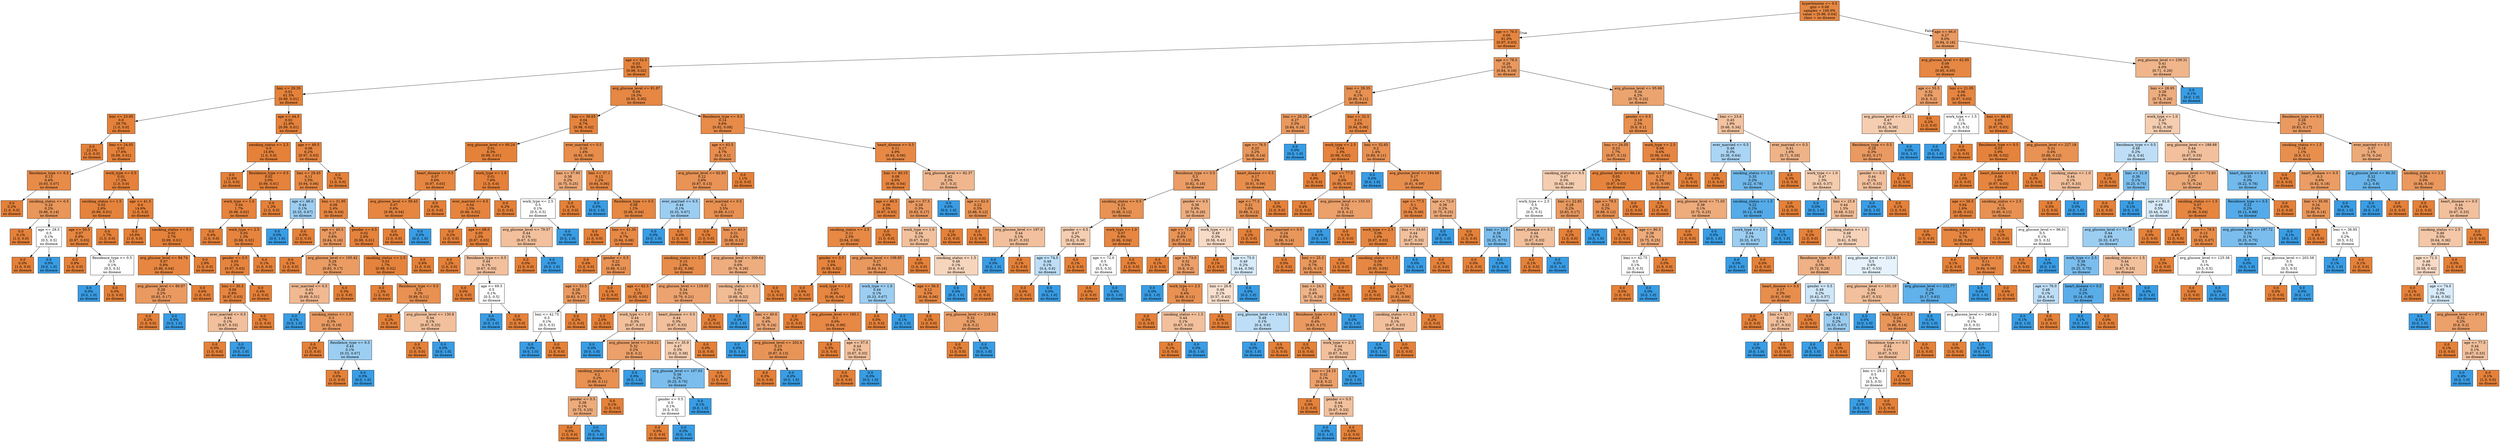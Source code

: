 digraph Tree {
node [shape=box, style="filled", color="black"] ;
0 [label="hypertension <= 0.5\ngini = 0.08\nsamples = 100.0%\nvalue = [0.96, 0.04]\nclass = no disease", fillcolor="#e68742"] ;
1 [label="age <= 70.5\n0.06\n91.0%\n[0.97, 0.03]\nno disease", fillcolor="#e6853f"] ;
0 -> 1 [labeldistance=2.5, labelangle=45, headlabel="True"] ;
2 [label="age <= 52.5\n0.03\n80.8%\n[0.98, 0.02]\nno disease", fillcolor="#e5833c"] ;
1 -> 2 ;
3 [label="bmi <= 29.35\n0.01\n61.5%\n[0.99, 0.01]\nno disease", fillcolor="#e5823a"] ;
2 -> 3 ;
4 [label="bmi <= 23.95\n0.0\n39.7%\n[1.0, 0.0]\nno disease", fillcolor="#e58139"] ;
3 -> 4 ;
5 [label="0.0\n22.1%\n[1.0, 0.0]\nno disease", fillcolor="#e58139"] ;
4 -> 5 ;
6 [label="bmi <= 24.05\n0.01\n17.6%\n[0.99, 0.01]\nno disease", fillcolor="#e5823a"] ;
4 -> 6 ;
7 [label="Residence_type <= 0.5\n0.13\n0.4%\n[0.93, 0.07]\nno disease", fillcolor="#e78b48"] ;
6 -> 7 ;
8 [label="0.0\n0.2%\n[1.0, 0.0]\nno disease", fillcolor="#e58139"] ;
7 -> 8 ;
9 [label="smoking_status <= 0.5\n0.24\n0.2%\n[0.86, 0.14]\nno disease", fillcolor="#e9965a"] ;
7 -> 9 ;
10 [label="0.0\n0.1%\n[1.0, 0.0]\nno disease", fillcolor="#e58139"] ;
9 -> 10 ;
11 [label="age <= 28.5\n0.5\n0.1%\n[0.5, 0.5]\nno disease", fillcolor="#ffffff"] ;
9 -> 11 ;
12 [label="0.0\n0.0%\n[1.0, 0.0]\nno disease", fillcolor="#e58139"] ;
11 -> 12 ;
13 [label="0.0\n0.0%\n[0.0, 1.0]\nno disease", fillcolor="#399de5"] ;
11 -> 13 ;
14 [label="work_type <= 0.5\n0.01\n17.2%\n[1.0, 0.0]\nno disease", fillcolor="#e5813a"] ;
6 -> 14 ;
15 [label="smoking_status <= 1.5\n0.02\n2.6%\n[0.99, 0.01]\nno disease", fillcolor="#e5833c"] ;
14 -> 15 ;
16 [label="age <= 50.5\n0.07\n0.9%\n[0.97, 0.03]\nno disease", fillcolor="#e68640"] ;
15 -> 16 ;
17 [label="0.0\n0.8%\n[1.0, 0.0]\nno disease", fillcolor="#e58139"] ;
16 -> 17 ;
18 [label="Residence_type <= 0.5\n0.5\n0.1%\n[0.5, 0.5]\nno disease", fillcolor="#ffffff"] ;
16 -> 18 ;
19 [label="0.0\n0.0%\n[0.0, 1.0]\nno disease", fillcolor="#399de5"] ;
18 -> 19 ;
20 [label="0.0\n0.0%\n[1.0, 0.0]\nno disease", fillcolor="#e58139"] ;
18 -> 20 ;
21 [label="0.0\n1.7%\n[1.0, 0.0]\nno disease", fillcolor="#e58139"] ;
15 -> 21 ;
22 [label="age <= 41.5\n0.0\n14.6%\n[1.0, 0.0]\nno disease", fillcolor="#e58139"] ;
14 -> 22 ;
23 [label="0.0\n10.9%\n[1.0, 0.0]\nno disease", fillcolor="#e58139"] ;
22 -> 23 ;
24 [label="smoking_status <= 0.5\n0.02\n3.7%\n[0.99, 0.01]\nno disease", fillcolor="#e5823b"] ;
22 -> 24 ;
25 [label="avg_glucose_level <= 84.74\n0.07\n0.8%\n[0.96, 0.04]\nno disease", fillcolor="#e68641"] ;
24 -> 25 ;
26 [label="avg_glucose_level <= 80.07\n0.28\n0.2%\n[0.83, 0.17]\nno disease", fillcolor="#ea9a61"] ;
25 -> 26 ;
27 [label="0.0\n0.2%\n[1.0, 0.0]\nno disease", fillcolor="#e58139"] ;
26 -> 27 ;
28 [label="0.0\n0.0%\n[0.0, 1.0]\nno disease", fillcolor="#399de5"] ;
26 -> 28 ;
29 [label="0.0\n0.6%\n[1.0, 0.0]\nno disease", fillcolor="#e58139"] ;
25 -> 29 ;
30 [label="0.0\n2.9%\n[1.0, 0.0]\nno disease", fillcolor="#e58139"] ;
24 -> 30 ;
31 [label="age <= 44.5\n0.02\n21.8%\n[0.99, 0.01]\nno disease", fillcolor="#e5823b"] ;
3 -> 31 ;
32 [label="smoking_status <= 2.5\n0.0\n15.6%\n[1.0, 0.0]\nno disease", fillcolor="#e58139"] ;
31 -> 32 ;
33 [label="0.0\n12.6%\n[1.0, 0.0]\nno disease", fillcolor="#e58139"] ;
32 -> 33 ;
34 [label="Residence_type <= 0.5\n0.02\n3.0%\n[0.99, 0.01]\nno disease", fillcolor="#e5823b"] ;
32 -> 34 ;
35 [label="work_type <= 1.0\n0.04\n1.7%\n[0.98, 0.02]\nno disease", fillcolor="#e6833d"] ;
34 -> 35 ;
36 [label="0.0\n0.4%\n[1.0, 0.0]\nno disease", fillcolor="#e58139"] ;
35 -> 36 ;
37 [label="work_type <= 2.5\n0.05\n1.3%\n[0.98, 0.02]\nno disease", fillcolor="#e6843e"] ;
35 -> 37 ;
38 [label="gender <= 0.5\n0.05\n1.2%\n[0.97, 0.03]\nno disease", fillcolor="#e6843e"] ;
37 -> 38 ;
39 [label="bmi <= 30.3\n0.06\n0.8%\n[0.97, 0.03]\nno disease", fillcolor="#e68540"] ;
38 -> 39 ;
40 [label="ever_married <= 0.5\n0.44\n0.1%\n[0.67, 0.33]\nno disease", fillcolor="#f2c09c"] ;
39 -> 40 ;
41 [label="0.0\n0.0%\n[1.0, 0.0]\nno disease", fillcolor="#e58139"] ;
40 -> 41 ;
42 [label="0.0\n0.0%\n[0.0, 1.0]\nno disease", fillcolor="#399de5"] ;
40 -> 42 ;
43 [label="0.0\n0.7%\n[1.0, 0.0]\nno disease", fillcolor="#e58139"] ;
39 -> 43 ;
44 [label="0.0\n0.4%\n[1.0, 0.0]\nno disease", fillcolor="#e58139"] ;
38 -> 44 ;
45 [label="0.0\n0.1%\n[1.0, 0.0]\nno disease", fillcolor="#e58139"] ;
37 -> 45 ;
46 [label="0.0\n1.3%\n[1.0, 0.0]\nno disease", fillcolor="#e58139"] ;
34 -> 46 ;
47 [label="age <= 49.5\n0.06\n6.2%\n[0.97, 0.03]\nno disease", fillcolor="#e6853f"] ;
31 -> 47 ;
48 [label="bmi <= 29.45\n0.11\n3.5%\n[0.94, 0.06]\nno disease", fillcolor="#e78945"] ;
47 -> 48 ;
49 [label="age <= 46.0\n0.44\n0.1%\n[0.33, 0.67]\nno disease", fillcolor="#9ccef2"] ;
48 -> 49 ;
50 [label="0.0\n0.0%\n[0.0, 1.0]\nno disease", fillcolor="#399de5"] ;
49 -> 50 ;
51 [label="0.0\n0.0%\n[1.0, 0.0]\nno disease", fillcolor="#e58139"] ;
49 -> 51 ;
52 [label="bmi <= 31.95\n0.08\n3.4%\n[0.96, 0.04]\nno disease", fillcolor="#e68742"] ;
48 -> 52 ;
53 [label="age <= 45.5\n0.27\n0.8%\n[0.84, 0.16]\nno disease", fillcolor="#ea995f"] ;
52 -> 53 ;
54 [label="0.0\n0.1%\n[1.0, 0.0]\nno disease", fillcolor="#e58139"] ;
53 -> 54 ;
55 [label="avg_glucose_level <= 105.42\n0.29\n0.7%\n[0.83, 0.17]\nno disease", fillcolor="#ea9c63"] ;
53 -> 55 ;
56 [label="ever_married <= 0.5\n0.43\n0.4%\n[0.69, 0.31]\nno disease", fillcolor="#f1b991"] ;
55 -> 56 ;
57 [label="0.0\n0.1%\n[0.0, 1.0]\nno disease", fillcolor="#399de5"] ;
56 -> 57 ;
58 [label="smoking_status <= 1.5\n0.3\n0.3%\n[0.82, 0.18]\nno disease", fillcolor="#eb9d65"] ;
56 -> 58 ;
59 [label="0.0\n0.2%\n[1.0, 0.0]\nno disease", fillcolor="#e58139"] ;
58 -> 59 ;
60 [label="Residence_type <= 0.5\n0.44\n0.1%\n[0.33, 0.67]\nno disease", fillcolor="#9ccef2"] ;
58 -> 60 ;
61 [label="0.0\n0.0%\n[1.0, 0.0]\nno disease", fillcolor="#e58139"] ;
60 -> 61 ;
62 [label="0.0\n0.0%\n[0.0, 1.0]\nno disease", fillcolor="#399de5"] ;
60 -> 62 ;
63 [label="0.0\n0.3%\n[1.0, 0.0]\nno disease", fillcolor="#e58139"] ;
55 -> 63 ;
64 [label="gender <= 0.5\n0.02\n2.6%\n[0.99, 0.01]\nno disease", fillcolor="#e5823b"] ;
52 -> 64 ;
65 [label="smoking_status <= 2.5\n0.03\n1.7%\n[0.98, 0.02]\nno disease", fillcolor="#e5833c"] ;
64 -> 65 ;
66 [label="0.0\n1.3%\n[1.0, 0.0]\nno disease", fillcolor="#e58139"] ;
65 -> 66 ;
67 [label="Residence_type <= 0.5\n0.2\n0.3%\n[0.89, 0.11]\nno disease", fillcolor="#e89152"] ;
65 -> 67 ;
68 [label="0.0\n0.2%\n[1.0, 0.0]\nno disease", fillcolor="#e58139"] ;
67 -> 68 ;
69 [label="avg_glucose_level <= 130.8\n0.44\n0.1%\n[0.67, 0.33]\nno disease", fillcolor="#f2c09c"] ;
67 -> 69 ;
70 [label="0.0\n0.1%\n[1.0, 0.0]\nno disease", fillcolor="#e58139"] ;
69 -> 70 ;
71 [label="0.0\n0.0%\n[0.0, 1.0]\nno disease", fillcolor="#399de5"] ;
69 -> 71 ;
72 [label="0.0\n0.9%\n[1.0, 0.0]\nno disease", fillcolor="#e58139"] ;
64 -> 72 ;
73 [label="0.0\n2.7%\n[1.0, 0.0]\nno disease", fillcolor="#e58139"] ;
47 -> 73 ;
74 [label="avg_glucose_level <= 91.87\n0.09\n19.3%\n[0.95, 0.05]\nno disease", fillcolor="#e68743"] ;
2 -> 74 ;
75 [label="bmi <= 36.65\n0.04\n9.7%\n[0.98, 0.02]\nno disease", fillcolor="#e6843d"] ;
74 -> 75 ;
76 [label="avg_glucose_level <= 60.24\n0.01\n8.3%\n[0.99, 0.01]\nno disease", fillcolor="#e5823a"] ;
75 -> 76 ;
77 [label="heart_disease <= 0.5\n0.07\n0.6%\n[0.97, 0.03]\nno disease", fillcolor="#e68640"] ;
76 -> 77 ;
78 [label="avg_glucose_level <= 59.43\n0.07\n0.6%\n[0.96, 0.04]\nno disease", fillcolor="#e68640"] ;
77 -> 78 ;
79 [label="0.0\n0.6%\n[1.0, 0.0]\nno disease", fillcolor="#e58139"] ;
78 -> 79 ;
80 [label="0.0\n0.0%\n[0.0, 1.0]\nno disease", fillcolor="#399de5"] ;
78 -> 80 ;
81 [label="0.0\n0.0%\n[1.0, 0.0]\nno disease", fillcolor="#e58139"] ;
77 -> 81 ;
82 [label="work_type <= 1.0\n0.01\n7.6%\n[1.0, 0.0]\nno disease", fillcolor="#e5813a"] ;
76 -> 82 ;
83 [label="ever_married <= 0.5\n0.04\n1.5%\n[0.98, 0.02]\nno disease", fillcolor="#e6843e"] ;
82 -> 83 ;
84 [label="0.0\n0.2%\n[1.0, 0.0]\nno disease", fillcolor="#e58139"] ;
83 -> 84 ;
85 [label="age <= 68.0\n0.05\n1.3%\n[0.97, 0.03]\nno disease", fillcolor="#e6843e"] ;
83 -> 85 ;
86 [label="0.0\n1.2%\n[1.0, 0.0]\nno disease", fillcolor="#e58139"] ;
85 -> 86 ;
87 [label="Residence_type <= 0.5\n0.44\n0.1%\n[0.67, 0.33]\nno disease", fillcolor="#f2c09c"] ;
85 -> 87 ;
88 [label="0.0\n0.0%\n[1.0, 0.0]\nno disease", fillcolor="#e58139"] ;
87 -> 88 ;
89 [label="age <= 69.5\n0.5\n0.1%\n[0.5, 0.5]\nno disease", fillcolor="#ffffff"] ;
87 -> 89 ;
90 [label="0.0\n0.0%\n[0.0, 1.0]\nno disease", fillcolor="#399de5"] ;
89 -> 90 ;
91 [label="0.0\n0.0%\n[1.0, 0.0]\nno disease", fillcolor="#e58139"] ;
89 -> 91 ;
92 [label="0.0\n6.2%\n[1.0, 0.0]\nno disease", fillcolor="#e58139"] ;
82 -> 92 ;
93 [label="ever_married <= 0.5\n0.16\n1.4%\n[0.91, 0.09]\nno disease", fillcolor="#e88d4c"] ;
75 -> 93 ;
94 [label="bmi <= 37.95\n0.38\n0.2%\n[0.75, 0.25]\nno disease", fillcolor="#eeab7b"] ;
93 -> 94 ;
95 [label="work_type <= 2.5\n0.5\n0.1%\n[0.5, 0.5]\nno disease", fillcolor="#ffffff"] ;
94 -> 95 ;
96 [label="avg_glucose_level <= 79.57\n0.44\n0.1%\n[0.67, 0.33]\nno disease", fillcolor="#f2c09c"] ;
95 -> 96 ;
97 [label="0.0\n0.0%\n[1.0, 0.0]\nno disease", fillcolor="#e58139"] ;
96 -> 97 ;
98 [label="0.0\n0.0%\n[0.0, 1.0]\nno disease", fillcolor="#399de5"] ;
96 -> 98 ;
99 [label="0.0\n0.0%\n[0.0, 1.0]\nno disease", fillcolor="#399de5"] ;
95 -> 99 ;
100 [label="0.0\n0.1%\n[1.0, 0.0]\nno disease", fillcolor="#e58139"] ;
94 -> 100 ;
101 [label="bmi <= 37.1\n0.12\n1.2%\n[0.94, 0.06]\nno disease", fillcolor="#e78946"] ;
93 -> 101 ;
102 [label="0.0\n0.0%\n[0.0, 1.0]\nno disease", fillcolor="#399de5"] ;
101 -> 102 ;
103 [label="Residence_type <= 0.5\n0.08\n1.2%\n[0.96, 0.04]\nno disease", fillcolor="#e68742"] ;
101 -> 103 ;
104 [label="0.0\n0.4%\n[1.0, 0.0]\nno disease", fillcolor="#e58139"] ;
103 -> 104 ;
105 [label="bmi <= 41.35\n0.1\n0.7%\n[0.94, 0.06]\nno disease", fillcolor="#e78845"] ;
103 -> 105 ;
106 [label="0.0\n0.4%\n[1.0, 0.0]\nno disease", fillcolor="#e58139"] ;
105 -> 106 ;
107 [label="gender <= 0.5\n0.22\n0.4%\n[0.88, 0.12]\nno disease", fillcolor="#e99355"] ;
105 -> 107 ;
108 [label="age <= 53.5\n0.28\n0.3%\n[0.83, 0.17]\nno disease", fillcolor="#ea9a61"] ;
107 -> 108 ;
109 [label="bmi <= 42.75\n0.5\n0.1%\n[0.5, 0.5]\nno disease", fillcolor="#ffffff"] ;
108 -> 109 ;
110 [label="0.0\n0.0%\n[0.0, 1.0]\nno disease", fillcolor="#399de5"] ;
109 -> 110 ;
111 [label="0.0\n0.0%\n[1.0, 0.0]\nno disease", fillcolor="#e58139"] ;
109 -> 111 ;
112 [label="0.0\n0.2%\n[1.0, 0.0]\nno disease", fillcolor="#e58139"] ;
108 -> 112 ;
113 [label="0.0\n0.1%\n[1.0, 0.0]\nno disease", fillcolor="#e58139"] ;
107 -> 113 ;
114 [label="Residence_type <= 0.5\n0.14\n9.6%\n[0.92, 0.08]\nno disease", fillcolor="#e78b49"] ;
74 -> 114 ;
115 [label="age <= 63.5\n0.17\n4.7%\n[0.9, 0.1]\nno disease", fillcolor="#e88e4e"] ;
114 -> 115 ;
116 [label="avg_glucose_level <= 92.93\n0.22\n3.6%\n[0.87, 0.13]\nno disease", fillcolor="#e99356"] ;
115 -> 116 ;
117 [label="ever_married <= 0.5\n0.44\n0.1%\n[0.33, 0.67]\nno disease", fillcolor="#9ccef2"] ;
116 -> 117 ;
118 [label="0.0\n0.0%\n[0.0, 1.0]\nno disease", fillcolor="#399de5"] ;
117 -> 118 ;
119 [label="0.0\n0.0%\n[1.0, 0.0]\nno disease", fillcolor="#e58139"] ;
117 -> 119 ;
120 [label="ever_married <= 0.5\n0.2\n3.5%\n[0.89, 0.11]\nno disease", fillcolor="#e89152"] ;
116 -> 120 ;
121 [label="0.0\n0.1%\n[1.0, 0.0]\nno disease", fillcolor="#e58139"] ;
120 -> 121 ;
122 [label="bmi <= 40.3\n0.21\n3.4%\n[0.88, 0.12]\nno disease", fillcolor="#e89254"] ;
120 -> 122 ;
123 [label="smoking_status <= 2.5\n0.15\n2.8%\n[0.92, 0.08]\nno disease", fillcolor="#e78c4a"] ;
122 -> 123 ;
124 [label="age <= 62.5\n0.1\n2.3%\n[0.95, 0.05]\nno disease", fillcolor="#e78844"] ;
123 -> 124 ;
125 [label="0.0\n2.0%\n[1.0, 0.0]\nno disease", fillcolor="#e58139"] ;
124 -> 125 ;
126 [label="work_type <= 1.0\n0.44\n0.3%\n[0.67, 0.33]\nno disease", fillcolor="#f2c09c"] ;
124 -> 126 ;
127 [label="0.0\n0.0%\n[0.0, 1.0]\nno disease", fillcolor="#399de5"] ;
126 -> 127 ;
128 [label="avg_glucose_level <= 216.21\n0.32\n0.2%\n[0.8, 0.2]\nno disease", fillcolor="#eca06a"] ;
126 -> 128 ;
129 [label="smoking_status <= 1.5\n0.2\n0.2%\n[0.89, 0.11]\nno disease", fillcolor="#e89152"] ;
128 -> 129 ;
130 [label="gender <= 0.5\n0.38\n0.1%\n[0.75, 0.25]\nno disease", fillcolor="#eeab7b"] ;
129 -> 130 ;
131 [label="0.0\n0.0%\n[1.0, 0.0]\nno disease", fillcolor="#e58139"] ;
130 -> 131 ;
132 [label="0.0\n0.0%\n[0.0, 1.0]\nno disease", fillcolor="#399de5"] ;
130 -> 132 ;
133 [label="0.0\n0.1%\n[1.0, 0.0]\nno disease", fillcolor="#e58139"] ;
129 -> 133 ;
134 [label="0.0\n0.0%\n[0.0, 1.0]\nno disease", fillcolor="#399de5"] ;
128 -> 134 ;
135 [label="avg_glucose_level <= 119.65\n0.34\n0.5%\n[0.79, 0.21]\nno disease", fillcolor="#eca36f"] ;
123 -> 135 ;
136 [label="heart_disease <= 0.5\n0.44\n0.3%\n[0.67, 0.33]\nno disease", fillcolor="#f2c09c"] ;
135 -> 136 ;
137 [label="bmi <= 35.9\n0.47\n0.3%\n[0.62, 0.38]\nno disease", fillcolor="#f5cdb0"] ;
136 -> 137 ;
138 [label="avg_glucose_level <= 107.03\n0.38\n0.2%\n[0.25, 0.75]\nno disease", fillcolor="#7bbeee"] ;
137 -> 138 ;
139 [label="gender <= 0.5\n0.5\n0.1%\n[0.5, 0.5]\nno disease", fillcolor="#ffffff"] ;
138 -> 139 ;
140 [label="0.0\n0.0%\n[1.0, 0.0]\nno disease", fillcolor="#e58139"] ;
139 -> 140 ;
141 [label="0.0\n0.0%\n[0.0, 1.0]\nno disease", fillcolor="#399de5"] ;
139 -> 141 ;
142 [label="0.0\n0.1%\n[0.0, 1.0]\nno disease", fillcolor="#399de5"] ;
138 -> 142 ;
143 [label="0.0\n0.1%\n[1.0, 0.0]\nno disease", fillcolor="#e58139"] ;
137 -> 143 ;
144 [label="0.0\n0.0%\n[1.0, 0.0]\nno disease", fillcolor="#e58139"] ;
136 -> 144 ;
145 [label="0.0\n0.2%\n[1.0, 0.0]\nno disease", fillcolor="#e58139"] ;
135 -> 145 ;
146 [label="avg_glucose_level <= 209.64\n0.39\n0.6%\n[0.74, 0.26]\nno disease", fillcolor="#eead7f"] ;
122 -> 146 ;
147 [label="smoking_status <= 0.5\n0.43\n0.5%\n[0.68, 0.32]\nno disease", fillcolor="#f1bb94"] ;
146 -> 147 ;
148 [label="0.0\n0.0%\n[0.0, 1.0]\nno disease", fillcolor="#399de5"] ;
147 -> 148 ;
149 [label="bmi <= 40.6\n0.36\n0.4%\n[0.76, 0.24]\nno disease", fillcolor="#eda876"] ;
147 -> 149 ;
150 [label="0.0\n0.0%\n[0.0, 1.0]\nno disease", fillcolor="#399de5"] ;
149 -> 150 ;
151 [label="avg_glucose_level <= 203.4\n0.23\n0.4%\n[0.87, 0.13]\nno disease", fillcolor="#e99457"] ;
149 -> 151 ;
152 [label="0.0\n0.3%\n[1.0, 0.0]\nno disease", fillcolor="#e58139"] ;
151 -> 152 ;
153 [label="0.0\n0.0%\n[0.0, 1.0]\nno disease", fillcolor="#399de5"] ;
151 -> 153 ;
154 [label="0.0\n0.1%\n[1.0, 0.0]\nno disease", fillcolor="#e58139"] ;
146 -> 154 ;
155 [label="0.0\n1.1%\n[1.0, 0.0]\nno disease", fillcolor="#e58139"] ;
115 -> 155 ;
156 [label="heart_disease <= 0.5\n0.11\n4.9%\n[0.94, 0.06]\nno disease", fillcolor="#e78945"] ;
114 -> 156 ;
157 [label="bmi <= 40.15\n0.08\n4.6%\n[0.96, 0.04]\nno disease", fillcolor="#e68641"] ;
156 -> 157 ;
158 [label="age <= 60.5\n0.06\n4.3%\n[0.97, 0.03]\nno disease", fillcolor="#e6853f"] ;
157 -> 158 ;
159 [label="smoking_status <= 2.5\n0.11\n2.3%\n[0.94, 0.06]\nno disease", fillcolor="#e78945"] ;
158 -> 159 ;
160 [label="gender <= 0.5\n0.04\n1.6%\n[0.98, 0.02]\nno disease", fillcolor="#e6843d"] ;
159 -> 160 ;
161 [label="0.0\n0.8%\n[1.0, 0.0]\nno disease", fillcolor="#e58139"] ;
160 -> 161 ;
162 [label="work_type <= 1.0\n0.07\n0.8%\n[0.96, 0.04]\nno disease", fillcolor="#e68641"] ;
160 -> 162 ;
163 [label="0.0\n0.2%\n[1.0, 0.0]\nno disease", fillcolor="#e58139"] ;
162 -> 163 ;
164 [label="avg_glucose_level <= 195.1\n0.1\n0.6%\n[0.94, 0.06]\nno disease", fillcolor="#e78845"] ;
162 -> 164 ;
165 [label="0.0\n0.5%\n[1.0, 0.0]\nno disease", fillcolor="#e58139"] ;
164 -> 165 ;
166 [label="age <= 57.0\n0.44\n0.1%\n[0.67, 0.33]\nno disease", fillcolor="#f2c09c"] ;
164 -> 166 ;
167 [label="0.0\n0.0%\n[1.0, 0.0]\nno disease", fillcolor="#e58139"] ;
166 -> 167 ;
168 [label="0.0\n0.0%\n[0.0, 1.0]\nno disease", fillcolor="#399de5"] ;
166 -> 168 ;
169 [label="avg_glucose_level <= 108.85\n0.27\n0.6%\n[0.84, 0.16]\nno disease", fillcolor="#ea995e"] ;
159 -> 169 ;
170 [label="work_type <= 1.0\n0.44\n0.1%\n[0.33, 0.67]\nno disease", fillcolor="#9ccef2"] ;
169 -> 170 ;
171 [label="0.0\n0.0%\n[1.0, 0.0]\nno disease", fillcolor="#e58139"] ;
170 -> 171 ;
172 [label="0.0\n0.1%\n[0.0, 1.0]\nno disease", fillcolor="#399de5"] ;
170 -> 172 ;
173 [label="age <= 56.5\n0.12\n0.5%\n[0.94, 0.06]\nno disease", fillcolor="#e78946"] ;
169 -> 173 ;
174 [label="0.0\n0.3%\n[1.0, 0.0]\nno disease", fillcolor="#e58139"] ;
173 -> 174 ;
175 [label="avg_glucose_level <= 218.94\n0.32\n0.2%\n[0.8, 0.2]\nno disease", fillcolor="#eca06a"] ;
173 -> 175 ;
176 [label="0.0\n0.2%\n[1.0, 0.0]\nno disease", fillcolor="#e58139"] ;
175 -> 176 ;
177 [label="0.0\n0.0%\n[0.0, 1.0]\nno disease", fillcolor="#399de5"] ;
175 -> 177 ;
178 [label="0.0\n2.0%\n[1.0, 0.0]\nno disease", fillcolor="#e58139"] ;
158 -> 178 ;
179 [label="age <= 57.5\n0.28\n0.3%\n[0.83, 0.17]\nno disease", fillcolor="#ea9a61"] ;
157 -> 179 ;
180 [label="work_type <= 1.0\n0.44\n0.1%\n[0.67, 0.33]\nno disease", fillcolor="#f2c09c"] ;
179 -> 180 ;
181 [label="0.0\n0.0%\n[1.0, 0.0]\nno disease", fillcolor="#e58139"] ;
180 -> 181 ;
182 [label="smoking_status <= 1.5\n0.48\n0.1%\n[0.6, 0.4]\nno disease", fillcolor="#f6d5bd"] ;
180 -> 182 ;
183 [label="0.0\n0.0%\n[0.0, 1.0]\nno disease", fillcolor="#399de5"] ;
182 -> 183 ;
184 [label="0.0\n0.0%\n[1.0, 0.0]\nno disease", fillcolor="#e58139"] ;
182 -> 184 ;
185 [label="0.0\n0.2%\n[1.0, 0.0]\nno disease", fillcolor="#e58139"] ;
179 -> 185 ;
186 [label="avg_glucose_level <= 92.37\n0.42\n0.3%\n[0.7, 0.3]\nno disease", fillcolor="#f0b78e"] ;
156 -> 186 ;
187 [label="0.0\n0.0%\n[0.0, 1.0]\nno disease", fillcolor="#399de5"] ;
186 -> 187 ;
188 [label="age <= 62.0\n0.22\n0.3%\n[0.88, 0.12]\nno disease", fillcolor="#e99355"] ;
186 -> 188 ;
189 [label="0.0\n0.1%\n[1.0, 0.0]\nno disease", fillcolor="#e58139"] ;
188 -> 189 ;
190 [label="avg_glucose_level <= 197.0\n0.44\n0.1%\n[0.67, 0.33]\nno disease", fillcolor="#f2c09c"] ;
188 -> 190 ;
191 [label="0.0\n0.0%\n[0.0, 1.0]\nno disease", fillcolor="#399de5"] ;
190 -> 191 ;
192 [label="0.0\n0.1%\n[1.0, 0.0]\nno disease", fillcolor="#e58139"] ;
190 -> 192 ;
193 [label="age <= 78.5\n0.26\n10.3%\n[0.84, 0.16]\nno disease", fillcolor="#ea985d"] ;
1 -> 193 ;
194 [label="bmi <= 29.35\n0.2\n6.1%\n[0.89, 0.11]\nno disease", fillcolor="#e89152"] ;
193 -> 194 ;
195 [label="bmi <= 29.25\n0.27\n3.3%\n[0.84, 0.16]\nno disease", fillcolor="#ea995f"] ;
194 -> 195 ;
196 [label="age <= 76.5\n0.25\n3.2%\n[0.86, 0.14]\nno disease", fillcolor="#e9965a"] ;
195 -> 196 ;
197 [label="Residence_type <= 0.5\n0.3\n1.9%\n[0.82, 0.18]\nno disease", fillcolor="#eb9d65"] ;
196 -> 197 ;
198 [label="smoking_status <= 0.5\n0.21\n1.1%\n[0.88, 0.12]\nno disease", fillcolor="#e89253"] ;
197 -> 198 ;
199 [label="gender <= 0.5\n0.47\n0.2%\n[0.62, 0.38]\nno disease", fillcolor="#f5cdb0"] ;
198 -> 199 ;
200 [label="age <= 74.5\n0.48\n0.1%\n[0.4, 0.6]\nno disease", fillcolor="#bddef6"] ;
199 -> 200 ;
201 [label="0.0\n0.0%\n[1.0, 0.0]\nno disease", fillcolor="#e58139"] ;
200 -> 201 ;
202 [label="0.0\n0.0%\n[0.0, 1.0]\nno disease", fillcolor="#399de5"] ;
200 -> 202 ;
203 [label="0.0\n0.1%\n[1.0, 0.0]\nno disease", fillcolor="#e58139"] ;
199 -> 203 ;
204 [label="work_type <= 1.0\n0.07\n0.9%\n[0.96, 0.04]\nno disease", fillcolor="#e68641"] ;
198 -> 204 ;
205 [label="age <= 72.0\n0.5\n0.1%\n[0.5, 0.5]\nno disease", fillcolor="#ffffff"] ;
204 -> 205 ;
206 [label="0.0\n0.0%\n[1.0, 0.0]\nno disease", fillcolor="#e58139"] ;
205 -> 206 ;
207 [label="0.0\n0.0%\n[0.0, 1.0]\nno disease", fillcolor="#399de5"] ;
205 -> 207 ;
208 [label="0.0\n0.8%\n[1.0, 0.0]\nno disease", fillcolor="#e58139"] ;
204 -> 208 ;
209 [label="gender <= 0.5\n0.38\n0.9%\n[0.74, 0.26]\nno disease", fillcolor="#eead7e"] ;
197 -> 209 ;
210 [label="age <= 71.5\n0.23\n0.6%\n[0.87, 0.13]\nno disease", fillcolor="#e99457"] ;
209 -> 210 ;
211 [label="0.0\n0.1%\n[1.0, 0.0]\nno disease", fillcolor="#e58139"] ;
210 -> 211 ;
212 [label="age <= 73.0\n0.32\n0.5%\n[0.8, 0.2]\nno disease", fillcolor="#eca06a"] ;
210 -> 212 ;
213 [label="0.0\n0.0%\n[0.0, 1.0]\nno disease", fillcolor="#399de5"] ;
212 -> 213 ;
214 [label="work_type <= 2.5\n0.2\n0.4%\n[0.89, 0.11]\nno disease", fillcolor="#e89152"] ;
212 -> 214 ;
215 [label="0.0\n0.3%\n[1.0, 0.0]\nno disease", fillcolor="#e58139"] ;
214 -> 215 ;
216 [label="smoking_status <= 1.5\n0.44\n0.1%\n[0.67, 0.33]\nno disease", fillcolor="#f2c09c"] ;
214 -> 216 ;
217 [label="0.0\n0.1%\n[1.0, 0.0]\nno disease", fillcolor="#e58139"] ;
216 -> 217 ;
218 [label="0.0\n0.0%\n[0.0, 1.0]\nno disease", fillcolor="#399de5"] ;
216 -> 218 ;
219 [label="work_type <= 1.0\n0.49\n0.3%\n[0.58, 0.42]\nno disease", fillcolor="#f8dbc6"] ;
209 -> 219 ;
220 [label="0.0\n0.1%\n[1.0, 0.0]\nno disease", fillcolor="#e58139"] ;
219 -> 220 ;
221 [label="age <= 75.0\n0.49\n0.2%\n[0.44, 0.56]\nno disease", fillcolor="#d7ebfa"] ;
219 -> 221 ;
222 [label="bmi <= 26.6\n0.49\n0.1%\n[0.57, 0.43]\nno disease", fillcolor="#f8e0ce"] ;
221 -> 222 ;
223 [label="0.0\n0.0%\n[1.0, 0.0]\nno disease", fillcolor="#e58139"] ;
222 -> 223 ;
224 [label="avg_glucose_level <= 150.54\n0.48\n0.1%\n[0.4, 0.6]\nno disease", fillcolor="#bddef6"] ;
222 -> 224 ;
225 [label="0.0\n0.0%\n[0.0, 1.0]\nno disease", fillcolor="#399de5"] ;
224 -> 225 ;
226 [label="0.0\n0.0%\n[1.0, 0.0]\nno disease", fillcolor="#e58139"] ;
224 -> 226 ;
227 [label="0.0\n0.0%\n[0.0, 1.0]\nno disease", fillcolor="#399de5"] ;
221 -> 227 ;
228 [label="heart_disease <= 0.5\n0.17\n1.3%\n[0.91, 0.09]\nno disease", fillcolor="#e88e4d"] ;
196 -> 228 ;
229 [label="age <= 77.5\n0.21\n1.0%\n[0.88, 0.12]\nno disease", fillcolor="#e89253"] ;
228 -> 229 ;
230 [label="0.0\n0.2%\n[1.0, 0.0]\nno disease", fillcolor="#e58139"] ;
229 -> 230 ;
231 [label="ever_married <= 0.5\n0.24\n0.8%\n[0.86, 0.14]\nno disease", fillcolor="#e9965a"] ;
229 -> 231 ;
232 [label="0.0\n0.0%\n[1.0, 0.0]\nno disease", fillcolor="#e58139"] ;
231 -> 232 ;
233 [label="bmi <= 25.3\n0.26\n0.7%\n[0.85, 0.15]\nno disease", fillcolor="#ea985d"] ;
231 -> 233 ;
234 [label="bmi <= 24.5\n0.41\n0.4%\n[0.71, 0.29]\nno disease", fillcolor="#efb388"] ;
233 -> 234 ;
235 [label="Residence_type <= 0.5\n0.28\n0.4%\n[0.83, 0.17]\nno disease", fillcolor="#ea9a61"] ;
234 -> 235 ;
236 [label="0.0\n0.2%\n[1.0, 0.0]\nno disease", fillcolor="#e58139"] ;
235 -> 236 ;
237 [label="work_type <= 2.5\n0.44\n0.2%\n[0.67, 0.33]\nno disease", fillcolor="#f2c09c"] ;
235 -> 237 ;
238 [label="bmi <= 24.15\n0.32\n0.1%\n[0.8, 0.2]\nno disease", fillcolor="#eca06a"] ;
237 -> 238 ;
239 [label="0.0\n0.0%\n[1.0, 0.0]\nno disease", fillcolor="#e58139"] ;
238 -> 239 ;
240 [label="gender <= 0.5\n0.44\n0.1%\n[0.67, 0.33]\nno disease", fillcolor="#f2c09c"] ;
238 -> 240 ;
241 [label="0.0\n0.0%\n[0.0, 1.0]\nno disease", fillcolor="#399de5"] ;
240 -> 241 ;
242 [label="0.0\n0.0%\n[1.0, 0.0]\nno disease", fillcolor="#e58139"] ;
240 -> 242 ;
243 [label="0.0\n0.0%\n[0.0, 1.0]\nno disease", fillcolor="#399de5"] ;
237 -> 243 ;
244 [label="0.0\n0.0%\n[0.0, 1.0]\nno disease", fillcolor="#399de5"] ;
234 -> 244 ;
245 [label="0.0\n0.3%\n[1.0, 0.0]\nno disease", fillcolor="#e58139"] ;
233 -> 245 ;
246 [label="0.0\n0.3%\n[1.0, 0.0]\nno disease", fillcolor="#e58139"] ;
228 -> 246 ;
247 [label="0.0\n0.0%\n[0.0, 1.0]\nno disease", fillcolor="#399de5"] ;
195 -> 247 ;
248 [label="bmi <= 32.5\n0.11\n2.8%\n[0.94, 0.06]\nno disease", fillcolor="#e78946"] ;
194 -> 248 ;
249 [label="work_type <= 2.5\n0.04\n1.3%\n[0.98, 0.02]\nno disease", fillcolor="#e6833d"] ;
248 -> 249 ;
250 [label="0.0\n0.8%\n[1.0, 0.0]\nno disease", fillcolor="#e58139"] ;
249 -> 250 ;
251 [label="age <= 77.5\n0.1\n0.6%\n[0.95, 0.05]\nno disease", fillcolor="#e68844"] ;
249 -> 251 ;
252 [label="0.0\n0.4%\n[1.0, 0.0]\nno disease", fillcolor="#e58139"] ;
251 -> 252 ;
253 [label="avg_glucose_level <= 155.53\n0.32\n0.1%\n[0.8, 0.2]\nno disease", fillcolor="#eca06a"] ;
251 -> 253 ;
254 [label="0.0\n0.0%\n[0.0, 1.0]\nno disease", fillcolor="#399de5"] ;
253 -> 254 ;
255 [label="0.0\n0.1%\n[1.0, 0.0]\nno disease", fillcolor="#e58139"] ;
253 -> 255 ;
256 [label="bmi <= 32.65\n0.2\n1.4%\n[0.89, 0.11]\nno disease", fillcolor="#e89152"] ;
248 -> 256 ;
257 [label="0.0\n0.0%\n[0.0, 1.0]\nno disease", fillcolor="#399de5"] ;
256 -> 257 ;
258 [label="avg_glucose_level <= 194.66\n0.17\n1.4%\n[0.91, 0.09]\nno disease", fillcolor="#e88e4d"] ;
256 -> 258 ;
259 [label="age <= 77.5\n0.1\n1.2%\n[0.94, 0.06]\nno disease", fillcolor="#e78845"] ;
258 -> 259 ;
260 [label="work_type <= 2.5\n0.06\n1.0%\n[0.97, 0.03]\nno disease", fillcolor="#e6853f"] ;
259 -> 260 ;
261 [label="0.0\n0.5%\n[1.0, 0.0]\nno disease", fillcolor="#e58139"] ;
260 -> 261 ;
262 [label="smoking_status <= 1.5\n0.09\n0.5%\n[0.95, 0.05]\nno disease", fillcolor="#e68843"] ;
260 -> 262 ;
263 [label="0.0\n0.2%\n[1.0, 0.0]\nno disease", fillcolor="#e58139"] ;
262 -> 263 ;
264 [label="age <= 74.0\n0.17\n0.3%\n[0.91, 0.09]\nno disease", fillcolor="#e88e4d"] ;
262 -> 264 ;
265 [label="smoking_status <= 2.5\n0.44\n0.1%\n[0.67, 0.33]\nno disease", fillcolor="#f2c09c"] ;
264 -> 265 ;
266 [label="0.0\n0.0%\n[0.0, 1.0]\nno disease", fillcolor="#399de5"] ;
265 -> 266 ;
267 [label="0.0\n0.0%\n[1.0, 0.0]\nno disease", fillcolor="#e58139"] ;
265 -> 267 ;
268 [label="0.0\n0.2%\n[1.0, 0.0]\nno disease", fillcolor="#e58139"] ;
264 -> 268 ;
269 [label="bmi <= 33.65\n0.44\n0.1%\n[0.67, 0.33]\nno disease", fillcolor="#f2c09c"] ;
259 -> 269 ;
270 [label="0.0\n0.0%\n[0.0, 1.0]\nno disease", fillcolor="#399de5"] ;
269 -> 270 ;
271 [label="0.0\n0.1%\n[1.0, 0.0]\nno disease", fillcolor="#e58139"] ;
269 -> 271 ;
272 [label="age <= 72.0\n0.38\n0.2%\n[0.75, 0.25]\nno disease", fillcolor="#eeab7b"] ;
258 -> 272 ;
273 [label="0.0\n0.0%\n[0.0, 1.0]\nno disease", fillcolor="#399de5"] ;
272 -> 273 ;
274 [label="0.0\n0.2%\n[1.0, 0.0]\nno disease", fillcolor="#e58139"] ;
272 -> 274 ;
275 [label="avg_glucose_level <= 95.66\n0.34\n4.2%\n[0.78, 0.22]\nno disease", fillcolor="#eca46f"] ;
193 -> 275 ;
276 [label="gender <= 0.5\n0.19\n2.3%\n[0.9, 0.1]\nno disease", fillcolor="#e89050"] ;
275 -> 276 ;
277 [label="bmi <= 24.05\n0.23\n1.7%\n[0.87, 0.13]\nno disease", fillcolor="#e99457"] ;
276 -> 277 ;
278 [label="smoking_status <= 0.5\n0.47\n0.5%\n[0.62, 0.38]\nno disease", fillcolor="#f5cdb0"] ;
277 -> 278 ;
279 [label="work_type <= 2.5\n0.5\n0.2%\n[0.5, 0.5]\nno disease", fillcolor="#ffffff"] ;
278 -> 279 ;
280 [label="bmi <= 23.6\n0.38\n0.1%\n[0.25, 0.75]\nno disease", fillcolor="#7bbeee"] ;
279 -> 280 ;
281 [label="0.0\n0.0%\n[1.0, 0.0]\nno disease", fillcolor="#e58139"] ;
280 -> 281 ;
282 [label="0.0\n0.0%\n[0.0, 1.0]\nno disease", fillcolor="#399de5"] ;
280 -> 282 ;
283 [label="heart_disease <= 0.5\n0.44\n0.1%\n[0.67, 0.33]\nno disease", fillcolor="#f2c09c"] ;
279 -> 283 ;
284 [label="0.0\n0.1%\n[1.0, 0.0]\nno disease", fillcolor="#e58139"] ;
283 -> 284 ;
285 [label="0.0\n0.0%\n[0.0, 1.0]\nno disease", fillcolor="#399de5"] ;
283 -> 285 ;
286 [label="bmi <= 22.85\n0.28\n0.2%\n[0.83, 0.17]\nno disease", fillcolor="#ea9a61"] ;
278 -> 286 ;
287 [label="0.0\n0.2%\n[1.0, 0.0]\nno disease", fillcolor="#e58139"] ;
286 -> 287 ;
288 [label="0.0\n0.0%\n[0.0, 1.0]\nno disease", fillcolor="#399de5"] ;
286 -> 288 ;
289 [label="avg_glucose_level <= 66.14\n0.05\n1.2%\n[0.97, 0.03]\nno disease", fillcolor="#e6843e"] ;
277 -> 289 ;
290 [label="age <= 79.5\n0.22\n0.2%\n[0.88, 0.12]\nno disease", fillcolor="#e99355"] ;
289 -> 290 ;
291 [label="0.0\n0.1%\n[1.0, 0.0]\nno disease", fillcolor="#e58139"] ;
290 -> 291 ;
292 [label="age <= 80.5\n0.38\n0.1%\n[0.75, 0.25]\nno disease", fillcolor="#eeab7b"] ;
290 -> 292 ;
293 [label="bmi <= 42.75\n0.5\n0.1%\n[0.5, 0.5]\nno disease", fillcolor="#ffffff"] ;
292 -> 293 ;
294 [label="0.0\n0.0%\n[1.0, 0.0]\nno disease", fillcolor="#e58139"] ;
293 -> 294 ;
295 [label="0.0\n0.0%\n[0.0, 1.0]\nno disease", fillcolor="#399de5"] ;
293 -> 295 ;
296 [label="0.0\n0.0%\n[1.0, 0.0]\nno disease", fillcolor="#e58139"] ;
292 -> 296 ;
297 [label="0.0\n1.0%\n[1.0, 0.0]\nno disease", fillcolor="#e58139"] ;
289 -> 297 ;
298 [label="work_type <= 2.5\n0.08\n0.6%\n[0.96, 0.04]\nno disease", fillcolor="#e68642"] ;
276 -> 298 ;
299 [label="bmi <= 27.65\n0.17\n0.3%\n[0.91, 0.09]\nno disease", fillcolor="#e88e4d"] ;
298 -> 299 ;
300 [label="0.0\n0.2%\n[1.0, 0.0]\nno disease", fillcolor="#e58139"] ;
299 -> 300 ;
301 [label="avg_glucose_level <= 71.03\n0.38\n0.1%\n[0.75, 0.25]\nno disease", fillcolor="#eeab7b"] ;
299 -> 301 ;
302 [label="0.0\n0.0%\n[1.0, 0.0]\nno disease", fillcolor="#e58139"] ;
301 -> 302 ;
303 [label="0.0\n0.0%\n[0.0, 1.0]\nno disease", fillcolor="#399de5"] ;
301 -> 303 ;
304 [label="0.0\n0.4%\n[1.0, 0.0]\nno disease", fillcolor="#e58139"] ;
298 -> 304 ;
305 [label="bmi <= 23.6\n0.45\n1.9%\n[0.66, 0.34]\nno disease", fillcolor="#f3c3a0"] ;
275 -> 305 ;
306 [label="ever_married <= 0.5\n0.46\n0.3%\n[0.36, 0.64]\nno disease", fillcolor="#aad5f4"] ;
305 -> 306 ;
307 [label="0.0\n0.0%\n[1.0, 0.0]\nno disease", fillcolor="#e58139"] ;
306 -> 307 ;
308 [label="smoking_status <= 2.5\n0.35\n0.2%\n[0.22, 0.78]\nno disease", fillcolor="#72b9ec"] ;
306 -> 308 ;
309 [label="smoking_status <= 1.5\n0.22\n0.2%\n[0.12, 0.88]\nno disease", fillcolor="#55abe9"] ;
308 -> 309 ;
310 [label="work_type <= 2.5\n0.44\n0.1%\n[0.33, 0.67]\nno disease", fillcolor="#9ccef2"] ;
309 -> 310 ;
311 [label="0.0\n0.0%\n[0.0, 1.0]\nno disease", fillcolor="#399de5"] ;
310 -> 311 ;
312 [label="0.0\n0.0%\n[1.0, 0.0]\nno disease", fillcolor="#e58139"] ;
310 -> 312 ;
313 [label="0.0\n0.1%\n[0.0, 1.0]\nno disease", fillcolor="#399de5"] ;
309 -> 313 ;
314 [label="0.0\n0.0%\n[1.0, 0.0]\nno disease", fillcolor="#e58139"] ;
308 -> 314 ;
315 [label="ever_married <= 0.5\n0.41\n1.6%\n[0.71, 0.29]\nno disease", fillcolor="#efb388"] ;
305 -> 315 ;
316 [label="0.0\n0.3%\n[1.0, 0.0]\nno disease", fillcolor="#e58139"] ;
315 -> 316 ;
317 [label="work_type <= 1.0\n0.47\n1.3%\n[0.63, 0.37]\nno disease", fillcolor="#f4ccae"] ;
315 -> 317 ;
318 [label="0.0\n0.0%\n[0.0, 1.0]\nno disease", fillcolor="#399de5"] ;
317 -> 318 ;
319 [label="bmi <= 25.8\n0.44\n1.3%\n[0.68, 0.32]\nno disease", fillcolor="#f2be98"] ;
317 -> 319 ;
320 [label="0.0\n0.2%\n[1.0, 0.0]\nno disease", fillcolor="#e58139"] ;
319 -> 320 ;
321 [label="smoking_status <= 1.5\n0.48\n1.1%\n[0.61, 0.39]\nno disease", fillcolor="#f6d3ba"] ;
319 -> 321 ;
322 [label="Residence_type <= 0.5\n0.4\n0.5%\n[0.72, 0.28]\nno disease", fillcolor="#efb185"] ;
321 -> 322 ;
323 [label="heart_disease <= 0.5\n0.17\n0.3%\n[0.91, 0.09]\nno disease", fillcolor="#e88e4d"] ;
322 -> 323 ;
324 [label="0.0\n0.2%\n[1.0, 0.0]\nno disease", fillcolor="#e58139"] ;
323 -> 324 ;
325 [label="bmi <= 32.7\n0.44\n0.1%\n[0.67, 0.33]\nno disease", fillcolor="#f2c09c"] ;
323 -> 325 ;
326 [label="0.0\n0.0%\n[0.0, 1.0]\nno disease", fillcolor="#399de5"] ;
325 -> 326 ;
327 [label="0.0\n0.0%\n[1.0, 0.0]\nno disease", fillcolor="#e58139"] ;
325 -> 327 ;
328 [label="gender <= 0.5\n0.49\n0.2%\n[0.43, 0.57]\nno disease", fillcolor="#cee6f8"] ;
322 -> 328 ;
329 [label="0.0\n0.0%\n[1.0, 0.0]\nno disease", fillcolor="#e58139"] ;
328 -> 329 ;
330 [label="age <= 81.5\n0.44\n0.2%\n[0.33, 0.67]\nno disease", fillcolor="#9ccef2"] ;
328 -> 330 ;
331 [label="0.0\n0.1%\n[0.0, 1.0]\nno disease", fillcolor="#399de5"] ;
330 -> 331 ;
332 [label="0.0\n0.0%\n[1.0, 0.0]\nno disease", fillcolor="#e58139"] ;
330 -> 332 ;
333 [label="avg_glucose_level <= 213.6\n0.5\n0.6%\n[0.47, 0.53]\nno disease", fillcolor="#e6f3fc"] ;
321 -> 333 ;
334 [label="avg_glucose_level <= 101.19\n0.44\n0.3%\n[0.67, 0.33]\nno disease", fillcolor="#f2c09c"] ;
333 -> 334 ;
335 [label="0.0\n0.0%\n[0.0, 1.0]\nno disease", fillcolor="#399de5"] ;
334 -> 335 ;
336 [label="work_type <= 2.5\n0.24\n0.3%\n[0.86, 0.14]\nno disease", fillcolor="#e9965a"] ;
334 -> 336 ;
337 [label="Residence_type <= 0.5\n0.44\n0.1%\n[0.67, 0.33]\nno disease", fillcolor="#f2c09c"] ;
336 -> 337 ;
338 [label="bmi <= 29.3\n0.5\n0.1%\n[0.5, 0.5]\nno disease", fillcolor="#ffffff"] ;
337 -> 338 ;
339 [label="0.0\n0.0%\n[0.0, 1.0]\nno disease", fillcolor="#399de5"] ;
338 -> 339 ;
340 [label="0.0\n0.0%\n[1.0, 0.0]\nno disease", fillcolor="#e58139"] ;
338 -> 340 ;
341 [label="0.0\n0.0%\n[1.0, 0.0]\nno disease", fillcolor="#e58139"] ;
337 -> 341 ;
342 [label="0.0\n0.1%\n[1.0, 0.0]\nno disease", fillcolor="#e58139"] ;
336 -> 342 ;
343 [label="avg_glucose_level <= 232.77\n0.28\n0.2%\n[0.17, 0.83]\nno disease", fillcolor="#61b1ea"] ;
333 -> 343 ;
344 [label="0.0\n0.1%\n[0.0, 1.0]\nno disease", fillcolor="#399de5"] ;
343 -> 344 ;
345 [label="avg_glucose_level <= 248.24\n0.5\n0.1%\n[0.5, 0.5]\nno disease", fillcolor="#ffffff"] ;
343 -> 345 ;
346 [label="0.0\n0.0%\n[1.0, 0.0]\nno disease", fillcolor="#e58139"] ;
345 -> 346 ;
347 [label="0.0\n0.0%\n[0.0, 1.0]\nno disease", fillcolor="#399de5"] ;
345 -> 347 ;
348 [label="age <= 66.0\n0.27\n9.0%\n[0.84, 0.16]\nno disease", fillcolor="#ea9a60"] ;
0 -> 348 [labeldistance=2.5, labelangle=-45, headlabel="False"] ;
349 [label="avg_glucose_level <= 62.85\n0.09\n4.9%\n[0.95, 0.05]\nno disease", fillcolor="#e68743"] ;
348 -> 349 ;
350 [label="age <= 55.5\n0.32\n0.6%\n[0.8, 0.2]\nno disease", fillcolor="#eca06a"] ;
349 -> 350 ;
351 [label="avg_glucose_level <= 62.11\n0.47\n0.3%\n[0.62, 0.38]\nno disease", fillcolor="#f5cdb0"] ;
350 -> 351 ;
352 [label="Residence_type <= 0.5\n0.28\n0.3%\n[0.83, 0.17]\nno disease", fillcolor="#ea9a61"] ;
351 -> 352 ;
353 [label="gender <= 0.5\n0.44\n0.1%\n[0.67, 0.33]\nno disease", fillcolor="#f2c09c"] ;
352 -> 353 ;
354 [label="0.0\n0.0%\n[0.0, 1.0]\nno disease", fillcolor="#399de5"] ;
353 -> 354 ;
355 [label="0.0\n0.1%\n[1.0, 0.0]\nno disease", fillcolor="#e58139"] ;
353 -> 355 ;
356 [label="0.0\n0.1%\n[1.0, 0.0]\nno disease", fillcolor="#e58139"] ;
352 -> 356 ;
357 [label="0.0\n0.0%\n[0.0, 1.0]\nno disease", fillcolor="#399de5"] ;
351 -> 357 ;
358 [label="0.0\n0.2%\n[1.0, 0.0]\nno disease", fillcolor="#e58139"] ;
350 -> 358 ;
359 [label="bmi <= 21.05\n0.06\n4.4%\n[0.97, 0.03]\nno disease", fillcolor="#e68540"] ;
349 -> 359 ;
360 [label="work_type <= 1.5\n0.5\n0.1%\n[0.5, 0.5]\nno disease", fillcolor="#ffffff"] ;
359 -> 360 ;
361 [label="0.0\n0.0%\n[0.0, 1.0]\nno disease", fillcolor="#399de5"] ;
360 -> 361 ;
362 [label="0.0\n0.0%\n[1.0, 0.0]\nno disease", fillcolor="#e58139"] ;
360 -> 362 ;
363 [label="bmi <= 48.45\n0.05\n4.3%\n[0.97, 0.03]\nno disease", fillcolor="#e6853f"] ;
359 -> 363 ;
364 [label="Residence_type <= 0.5\n0.03\n3.9%\n[0.98, 0.02]\nno disease", fillcolor="#e5833c"] ;
363 -> 364 ;
365 [label="0.0\n2.0%\n[1.0, 0.0]\nno disease", fillcolor="#e58139"] ;
364 -> 365 ;
366 [label="heart_disease <= 0.5\n0.06\n1.9%\n[0.97, 0.03]\nno disease", fillcolor="#e6853f"] ;
364 -> 366 ;
367 [label="age <= 56.5\n0.04\n1.6%\n[0.98, 0.02]\nno disease", fillcolor="#e5833d"] ;
366 -> 367 ;
368 [label="0.0\n0.9%\n[1.0, 0.0]\nno disease", fillcolor="#e58139"] ;
367 -> 368 ;
369 [label="smoking_status <= 0.5\n0.07\n0.7%\n[0.96, 0.04]\nno disease", fillcolor="#e68641"] ;
367 -> 369 ;
370 [label="0.0\n0.1%\n[1.0, 0.0]\nno disease", fillcolor="#e58139"] ;
369 -> 370 ;
371 [label="work_type <= 1.0\n0.11\n0.6%\n[0.94, 0.06]\nno disease", fillcolor="#e78945"] ;
369 -> 371 ;
372 [label="0.0\n0.0%\n[0.0, 1.0]\nno disease", fillcolor="#399de5"] ;
371 -> 372 ;
373 [label="0.0\n0.6%\n[1.0, 0.0]\nno disease", fillcolor="#e58139"] ;
371 -> 373 ;
374 [label="smoking_status <= 2.5\n0.2\n0.3%\n[0.89, 0.11]\nno disease", fillcolor="#e89152"] ;
366 -> 374 ;
375 [label="0.0\n0.2%\n[1.0, 0.0]\nno disease", fillcolor="#e58139"] ;
374 -> 375 ;
376 [label="avg_glucose_level <= 96.01\n0.5\n0.1%\n[0.5, 0.5]\nno disease", fillcolor="#ffffff"] ;
374 -> 376 ;
377 [label="0.0\n0.0%\n[1.0, 0.0]\nno disease", fillcolor="#e58139"] ;
376 -> 377 ;
378 [label="0.0\n0.0%\n[0.0, 1.0]\nno disease", fillcolor="#399de5"] ;
376 -> 378 ;
379 [label="avg_glucose_level <= 227.18\n0.21\n0.4%\n[0.88, 0.12]\nno disease", fillcolor="#e89253"] ;
363 -> 379 ;
380 [label="0.0\n0.3%\n[1.0, 0.0]\nno disease", fillcolor="#e58139"] ;
379 -> 380 ;
381 [label="smoking_status <= 1.0\n0.44\n0.1%\n[0.67, 0.33]\nno disease", fillcolor="#f2c09c"] ;
379 -> 381 ;
382 [label="0.0\n0.0%\n[1.0, 0.0]\nno disease", fillcolor="#e58139"] ;
381 -> 382 ;
383 [label="0.0\n0.0%\n[0.0, 1.0]\nno disease", fillcolor="#399de5"] ;
381 -> 383 ;
384 [label="avg_glucose_level <= 239.31\n0.41\n4.0%\n[0.71, 0.29]\nno disease", fillcolor="#f0b58a"] ;
348 -> 384 ;
385 [label="bmi <= 28.95\n0.39\n3.9%\n[0.74, 0.26]\nno disease", fillcolor="#eead7f"] ;
384 -> 385 ;
386 [label="work_type <= 1.0\n0.47\n1.7%\n[0.62, 0.38]\nno disease", fillcolor="#f5cdb0"] ;
385 -> 386 ;
387 [label="Residence_type <= 0.5\n0.48\n0.2%\n[0.4, 0.6]\nno disease", fillcolor="#bddef6"] ;
386 -> 387 ;
388 [label="0.0\n0.1%\n[1.0, 0.0]\nno disease", fillcolor="#e58139"] ;
387 -> 388 ;
389 [label="bmi <= 21.9\n0.38\n0.1%\n[0.25, 0.75]\nno disease", fillcolor="#7bbeee"] ;
387 -> 389 ;
390 [label="0.0\n0.0%\n[1.0, 0.0]\nno disease", fillcolor="#e58139"] ;
389 -> 390 ;
391 [label="0.0\n0.1%\n[0.0, 1.0]\nno disease", fillcolor="#399de5"] ;
389 -> 391 ;
392 [label="avg_glucose_level <= 188.68\n0.44\n1.5%\n[0.67, 0.33]\nno disease", fillcolor="#f2c09c"] ;
386 -> 392 ;
393 [label="avg_glucose_level <= 73.93\n0.37\n1.2%\n[0.76, 0.24]\nno disease", fillcolor="#edaa79"] ;
392 -> 393 ;
394 [label="age <= 81.0\n0.49\n0.5%\n[0.44, 0.56]\nno disease", fillcolor="#d7ebfa"] ;
393 -> 394 ;
395 [label="avg_glucose_level <= 71.16\n0.44\n0.4%\n[0.33, 0.67]\nno disease", fillcolor="#9ccef2"] ;
394 -> 395 ;
396 [label="work_type <= 2.5\n0.38\n0.3%\n[0.25, 0.75]\nno disease", fillcolor="#7bbeee"] ;
395 -> 396 ;
397 [label="age <= 76.0\n0.48\n0.1%\n[0.4, 0.6]\nno disease", fillcolor="#bddef6"] ;
396 -> 397 ;
398 [label="0.0\n0.1%\n[0.0, 1.0]\nno disease", fillcolor="#399de5"] ;
397 -> 398 ;
399 [label="0.0\n0.0%\n[1.0, 0.0]\nno disease", fillcolor="#e58139"] ;
397 -> 399 ;
400 [label="heart_disease <= 0.5\n0.24\n0.2%\n[0.14, 0.86]\nno disease", fillcolor="#5aade9"] ;
396 -> 400 ;
401 [label="0.0\n0.1%\n[0.0, 1.0]\nno disease", fillcolor="#399de5"] ;
400 -> 401 ;
402 [label="0.0\n0.0%\n[1.0, 0.0]\nno disease", fillcolor="#e58139"] ;
400 -> 402 ;
403 [label="smoking_status <= 1.5\n0.44\n0.1%\n[0.67, 0.33]\nno disease", fillcolor="#f2c09c"] ;
395 -> 403 ;
404 [label="0.0\n0.0%\n[1.0, 0.0]\nno disease", fillcolor="#e58139"] ;
403 -> 404 ;
405 [label="0.0\n0.0%\n[0.0, 1.0]\nno disease", fillcolor="#399de5"] ;
403 -> 405 ;
406 [label="0.0\n0.0%\n[1.0, 0.0]\nno disease", fillcolor="#e58139"] ;
394 -> 406 ;
407 [label="smoking_status <= 1.5\n0.07\n0.7%\n[0.96, 0.04]\nno disease", fillcolor="#e68641"] ;
393 -> 407 ;
408 [label="0.0\n0.4%\n[1.0, 0.0]\nno disease", fillcolor="#e58139"] ;
407 -> 408 ;
409 [label="age <= 78.5\n0.13\n0.4%\n[0.93, 0.07]\nno disease", fillcolor="#e78b48"] ;
407 -> 409 ;
410 [label="0.0\n0.3%\n[1.0, 0.0]\nno disease", fillcolor="#e58139"] ;
409 -> 410 ;
411 [label="avg_glucose_level <= 125.38\n0.5\n0.1%\n[0.5, 0.5]\nno disease", fillcolor="#ffffff"] ;
409 -> 411 ;
412 [label="0.0\n0.0%\n[1.0, 0.0]\nno disease", fillcolor="#e58139"] ;
411 -> 412 ;
413 [label="0.0\n0.0%\n[0.0, 1.0]\nno disease", fillcolor="#399de5"] ;
411 -> 413 ;
414 [label="heart_disease <= 0.5\n0.35\n0.3%\n[0.22, 0.78]\nno disease", fillcolor="#72b9ec"] ;
392 -> 414 ;
415 [label="Residence_type <= 0.5\n0.22\n0.2%\n[0.12, 0.88]\nno disease", fillcolor="#55abe9"] ;
414 -> 415 ;
416 [label="avg_glucose_level <= 197.72\n0.38\n0.1%\n[0.25, 0.75]\nno disease", fillcolor="#7bbeee"] ;
415 -> 416 ;
417 [label="0.0\n0.0%\n[0.0, 1.0]\nno disease", fillcolor="#399de5"] ;
416 -> 417 ;
418 [label="avg_glucose_level <= 203.58\n0.5\n0.1%\n[0.5, 0.5]\nno disease", fillcolor="#ffffff"] ;
416 -> 418 ;
419 [label="0.0\n0.0%\n[1.0, 0.0]\nno disease", fillcolor="#e58139"] ;
418 -> 419 ;
420 [label="0.0\n0.0%\n[0.0, 1.0]\nno disease", fillcolor="#399de5"] ;
418 -> 420 ;
421 [label="0.0\n0.1%\n[0.0, 1.0]\nno disease", fillcolor="#399de5"] ;
415 -> 421 ;
422 [label="0.0\n0.0%\n[1.0, 0.0]\nno disease", fillcolor="#e58139"] ;
414 -> 422 ;
423 [label="Residence_type <= 0.5\n0.28\n2.2%\n[0.83, 0.17]\nno disease", fillcolor="#ea9a61"] ;
385 -> 423 ;
424 [label="smoking_status <= 1.5\n0.18\n1.1%\n[0.9, 0.1]\nno disease", fillcolor="#e88f4e"] ;
423 -> 424 ;
425 [label="0.0\n0.4%\n[1.0, 0.0]\nno disease", fillcolor="#e58139"] ;
424 -> 425 ;
426 [label="heart_disease <= 0.5\n0.3\n0.6%\n[0.82, 0.18]\nno disease", fillcolor="#eb9d65"] ;
424 -> 426 ;
427 [label="bmi <= 35.05\n0.24\n0.6%\n[0.86, 0.14]\nno disease", fillcolor="#e9965a"] ;
426 -> 427 ;
428 [label="0.0\n0.4%\n[1.0, 0.0]\nno disease", fillcolor="#e58139"] ;
427 -> 428 ;
429 [label="bmi <= 36.95\n0.5\n0.2%\n[0.5, 0.5]\nno disease", fillcolor="#ffffff"] ;
427 -> 429 ;
430 [label="0.0\n0.1%\n[0.0, 1.0]\nno disease", fillcolor="#399de5"] ;
429 -> 430 ;
431 [label="0.0\n0.1%\n[1.0, 0.0]\nno disease", fillcolor="#e58139"] ;
429 -> 431 ;
432 [label="0.0\n0.0%\n[0.0, 1.0]\nno disease", fillcolor="#399de5"] ;
426 -> 432 ;
433 [label="ever_married <= 0.5\n0.37\n1.1%\n[0.76, 0.24]\nno disease", fillcolor="#edaa79"] ;
423 -> 433 ;
434 [label="avg_glucose_level <= 86.35\n0.32\n0.2%\n[0.2, 0.8]\nno disease", fillcolor="#6ab6ec"] ;
433 -> 434 ;
435 [label="0.0\n0.1%\n[0.0, 1.0]\nno disease", fillcolor="#399de5"] ;
434 -> 435 ;
436 [label="0.0\n0.0%\n[1.0, 0.0]\nno disease", fillcolor="#e58139"] ;
434 -> 436 ;
437 [label="smoking_status <= 1.5\n0.26\n0.9%\n[0.84, 0.16]\nno disease", fillcolor="#ea985e"] ;
433 -> 437 ;
438 [label="0.0\n0.4%\n[1.0, 0.0]\nno disease", fillcolor="#e58139"] ;
437 -> 438 ;
439 [label="heart_disease <= 0.5\n0.44\n0.5%\n[0.67, 0.33]\nno disease", fillcolor="#f2c09c"] ;
437 -> 439 ;
440 [label="smoking_status <= 2.5\n0.46\n0.5%\n[0.64, 0.36]\nno disease", fillcolor="#f3c7a7"] ;
439 -> 440 ;
441 [label="age <= 71.5\n0.49\n0.4%\n[0.58, 0.42]\nno disease", fillcolor="#f8dbc6"] ;
440 -> 441 ;
442 [label="0.0\n0.1%\n[1.0, 0.0]\nno disease", fillcolor="#e58139"] ;
441 -> 442 ;
443 [label="age <= 74.0\n0.49\n0.3%\n[0.44, 0.56]\nno disease", fillcolor="#d7ebfa"] ;
441 -> 443 ;
444 [label="0.0\n0.1%\n[0.0, 1.0]\nno disease", fillcolor="#399de5"] ;
443 -> 444 ;
445 [label="avg_glucose_level <= 97.91\n0.32\n0.2%\n[0.8, 0.2]\nno disease", fillcolor="#eca06a"] ;
443 -> 445 ;
446 [label="0.0\n0.1%\n[1.0, 0.0]\nno disease", fillcolor="#e58139"] ;
445 -> 446 ;
447 [label="age <= 77.5\n0.44\n0.1%\n[0.67, 0.33]\nno disease", fillcolor="#f2c09c"] ;
445 -> 447 ;
448 [label="0.0\n0.0%\n[0.0, 1.0]\nno disease", fillcolor="#399de5"] ;
447 -> 448 ;
449 [label="0.0\n0.1%\n[1.0, 0.0]\nno disease", fillcolor="#e58139"] ;
447 -> 449 ;
450 [label="0.0\n0.0%\n[1.0, 0.0]\nno disease", fillcolor="#e58139"] ;
440 -> 450 ;
451 [label="0.0\n0.0%\n[1.0, 0.0]\nno disease", fillcolor="#e58139"] ;
439 -> 451 ;
452 [label="0.0\n0.1%\n[0.0, 1.0]\nno disease", fillcolor="#399de5"] ;
384 -> 452 ;
}